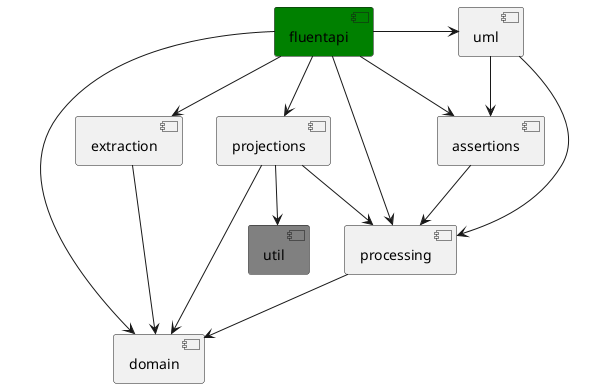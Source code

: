   @startuml
    component [fluentapi] #Green
    component [processing]
    component [domain]
    component [assertions]
    component [extraction]
    component [projections]
    component [uml]
    component [util] #Grey
    [fluentapi] -> [processing]
    [fluentapi] -> [domain]
    [fluentapi] -> [assertions]
    [fluentapi] -> [extraction]
    [fluentapi] -> [projections]
    [fluentapi] -> [uml]
    [processing] --> [domain]
    [assertions] --> [processing]
    [extraction] --> [domain]
    [projections] --> [domain]
    [projections] --> [processing]
    [projections] --> [util]
    [uml] --> [processing]
    [uml] --> [assertions]
@enduml